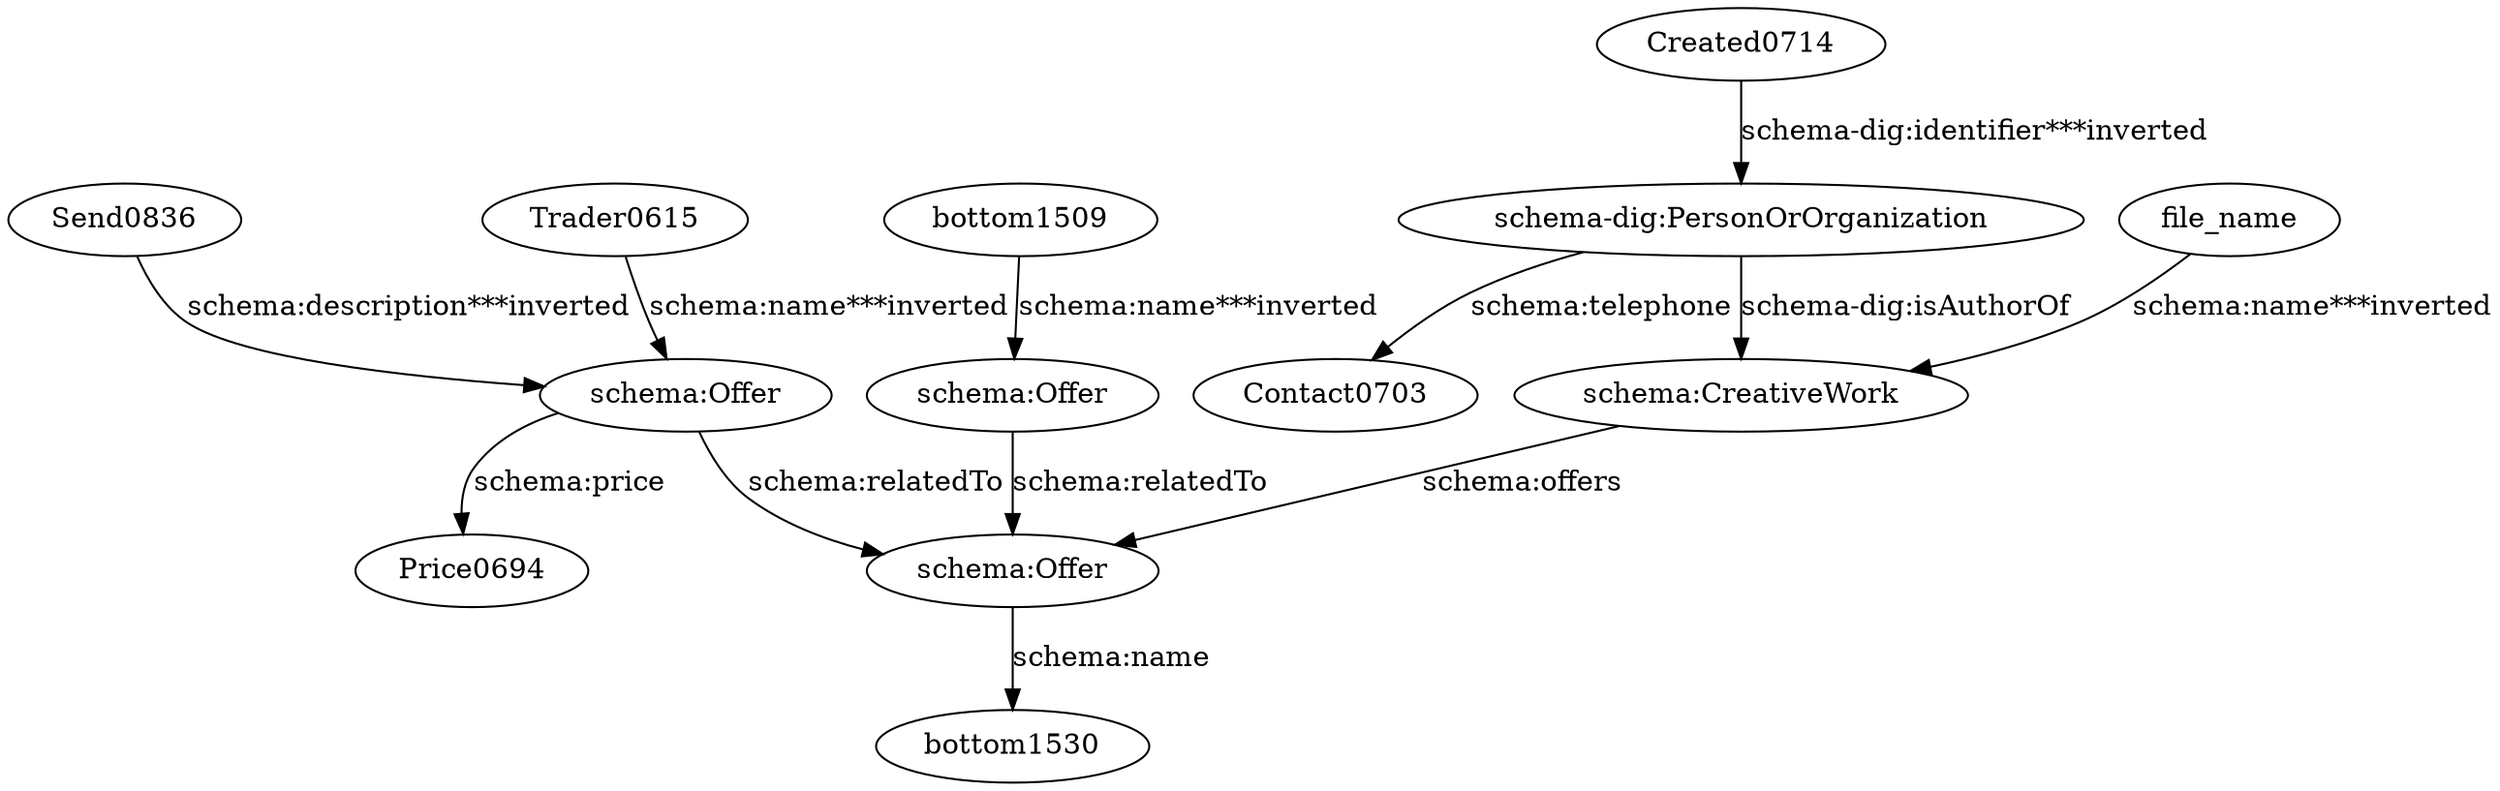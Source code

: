 digraph {
  Created0714 [type=attribute_name,label=Created0714]
  "schema-dig:PersonOrOrganization1" [type=class_uri,label="schema-dig:PersonOrOrganization"]
  Send0836 [type=attribute_name,label=Send0836]
  "schema:Offer1" [type=class_uri,label="schema:Offer"]
  Trader0615 [type=attribute_name,label=Trader0615]
  bottom1509 [type=attribute_name,label=bottom1509]
  "schema:Offer2" [type=class_uri,label="schema:Offer"]
  file_name [type=attribute_name,label=file_name]
  "schema:CreativeWork1" [type=class_uri,label="schema:CreativeWork"]
  Contact0703 [type=attribute_name,label=Contact0703]
  "schema:Offer3" [type=class_uri,label="schema:Offer"]
  Price0694 [type=attribute_name,label=Price0694]
  bottom1530 [type=attribute_name,label=bottom1530]
  Created0714 -> "schema-dig:PersonOrOrganization1" [type=st_property_uri,label="schema-dig:identifier***inverted",weight=1]
  Send0836 -> "schema:Offer1" [type=st_property_uri,label="schema:description***inverted",weight=1]
  Trader0615 -> "schema:Offer1" [type=st_property_uri,label="schema:name***inverted",weight=1]
  bottom1509 -> "schema:Offer2" [type=st_property_uri,label="schema:name***inverted",weight=1]
  file_name -> "schema:CreativeWork1" [type=st_property_uri,label="schema:name***inverted",weight=1]
  "schema-dig:PersonOrOrganization1" -> Contact0703 [label="schema:telephone",type=st_property_uri]
  "schema-dig:PersonOrOrganization1" -> "schema:CreativeWork1" [label="schema-dig:isAuthorOf",type=direct_property_uri,weight=100]
  "schema:CreativeWork1" -> "schema:Offer3" [label="schema:offers",type=direct_property_uri,weight=100]
  "schema:Offer1" -> Price0694 [label="schema:price",type=st_property_uri]
  "schema:Offer1" -> "schema:Offer3" [label="schema:relatedTo",type=direct_property_uri,weight=100]
  "schema:Offer2" -> "schema:Offer3" [label="schema:relatedTo",type=direct_property_uri,weight=100]
  "schema:Offer3" -> bottom1530 [label="schema:name",type=st_property_uri]
}
